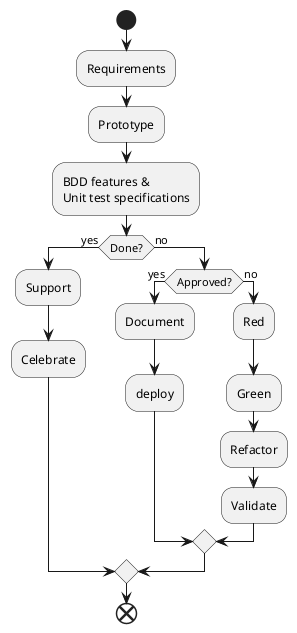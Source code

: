 @startuml
start
:Requirements;
:Prototype;
:BDD features &
Unit test specifications;
if (Done?) then (yes)
  :Support;
  :Celebrate;
else (no)
  if (Approved?) then (yes)
    :Document;
    :deploy;
  else (no)
    :Red;
    :Green;
    :Refactor;
    :Validate;
  endif
endif

end
@enduml

